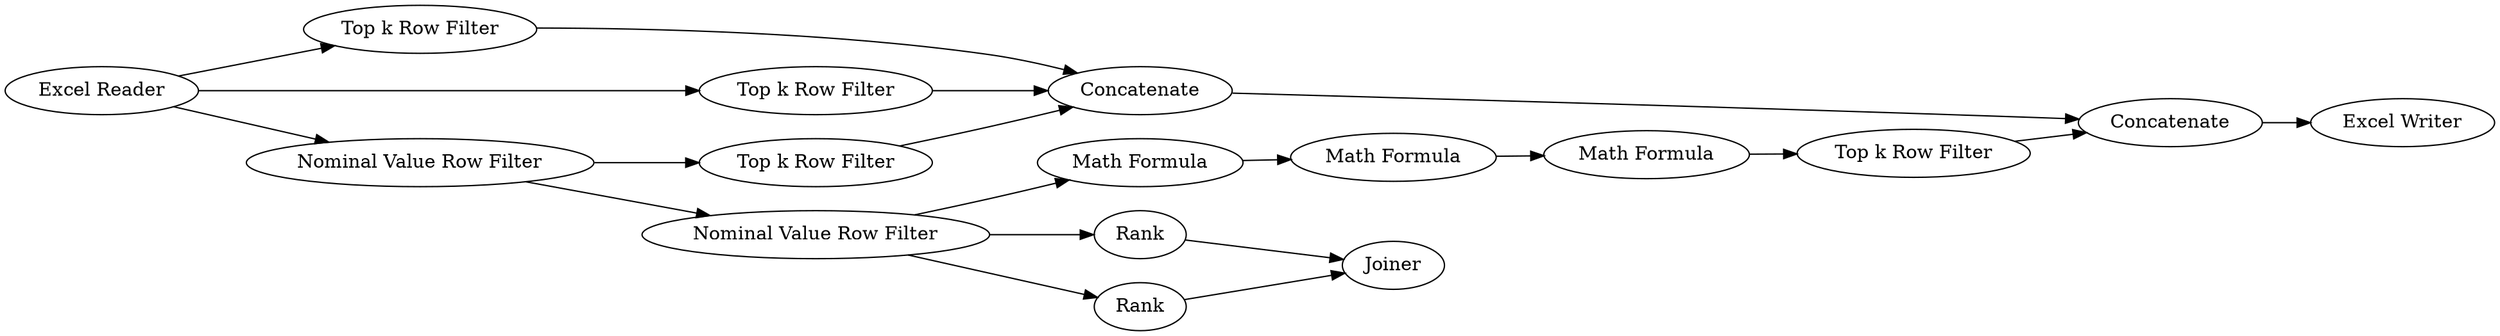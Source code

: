 digraph {
	"1364908748391562287_1" [label="Excel Reader"]
	"1364908748391562287_15" [label=Concatenate]
	"1364908748391562287_17" [label="Excel Writer"]
	"1364908748391562287_3" [label="Top k Row Filter"]
	"1364908748391562287_6" [label="Nominal Value Row Filter"]
	"1364908748391562287_18" [label=Rank]
	"1364908748391562287_11" [label="Math Formula"]
	"1364908748391562287_16" [label=Concatenate]
	"1364908748391562287_19" [label=Rank]
	"1364908748391562287_4" [label="Nominal Value Row Filter"]
	"1364908748391562287_13" [label="Math Formula"]
	"1364908748391562287_14" [label="Top k Row Filter"]
	"1364908748391562287_12" [label="Math Formula"]
	"1364908748391562287_20" [label=Joiner]
	"1364908748391562287_2" [label="Top k Row Filter"]
	"1364908748391562287_5" [label="Top k Row Filter"]
	"1364908748391562287_14" -> "1364908748391562287_16"
	"1364908748391562287_18" -> "1364908748391562287_20"
	"1364908748391562287_3" -> "1364908748391562287_15"
	"1364908748391562287_4" -> "1364908748391562287_6"
	"1364908748391562287_11" -> "1364908748391562287_12"
	"1364908748391562287_1" -> "1364908748391562287_2"
	"1364908748391562287_6" -> "1364908748391562287_11"
	"1364908748391562287_1" -> "1364908748391562287_3"
	"1364908748391562287_5" -> "1364908748391562287_15"
	"1364908748391562287_12" -> "1364908748391562287_13"
	"1364908748391562287_16" -> "1364908748391562287_17"
	"1364908748391562287_6" -> "1364908748391562287_19"
	"1364908748391562287_6" -> "1364908748391562287_18"
	"1364908748391562287_15" -> "1364908748391562287_16"
	"1364908748391562287_2" -> "1364908748391562287_15"
	"1364908748391562287_1" -> "1364908748391562287_4"
	"1364908748391562287_19" -> "1364908748391562287_20"
	"1364908748391562287_13" -> "1364908748391562287_14"
	"1364908748391562287_4" -> "1364908748391562287_5"
	rankdir=LR
}
